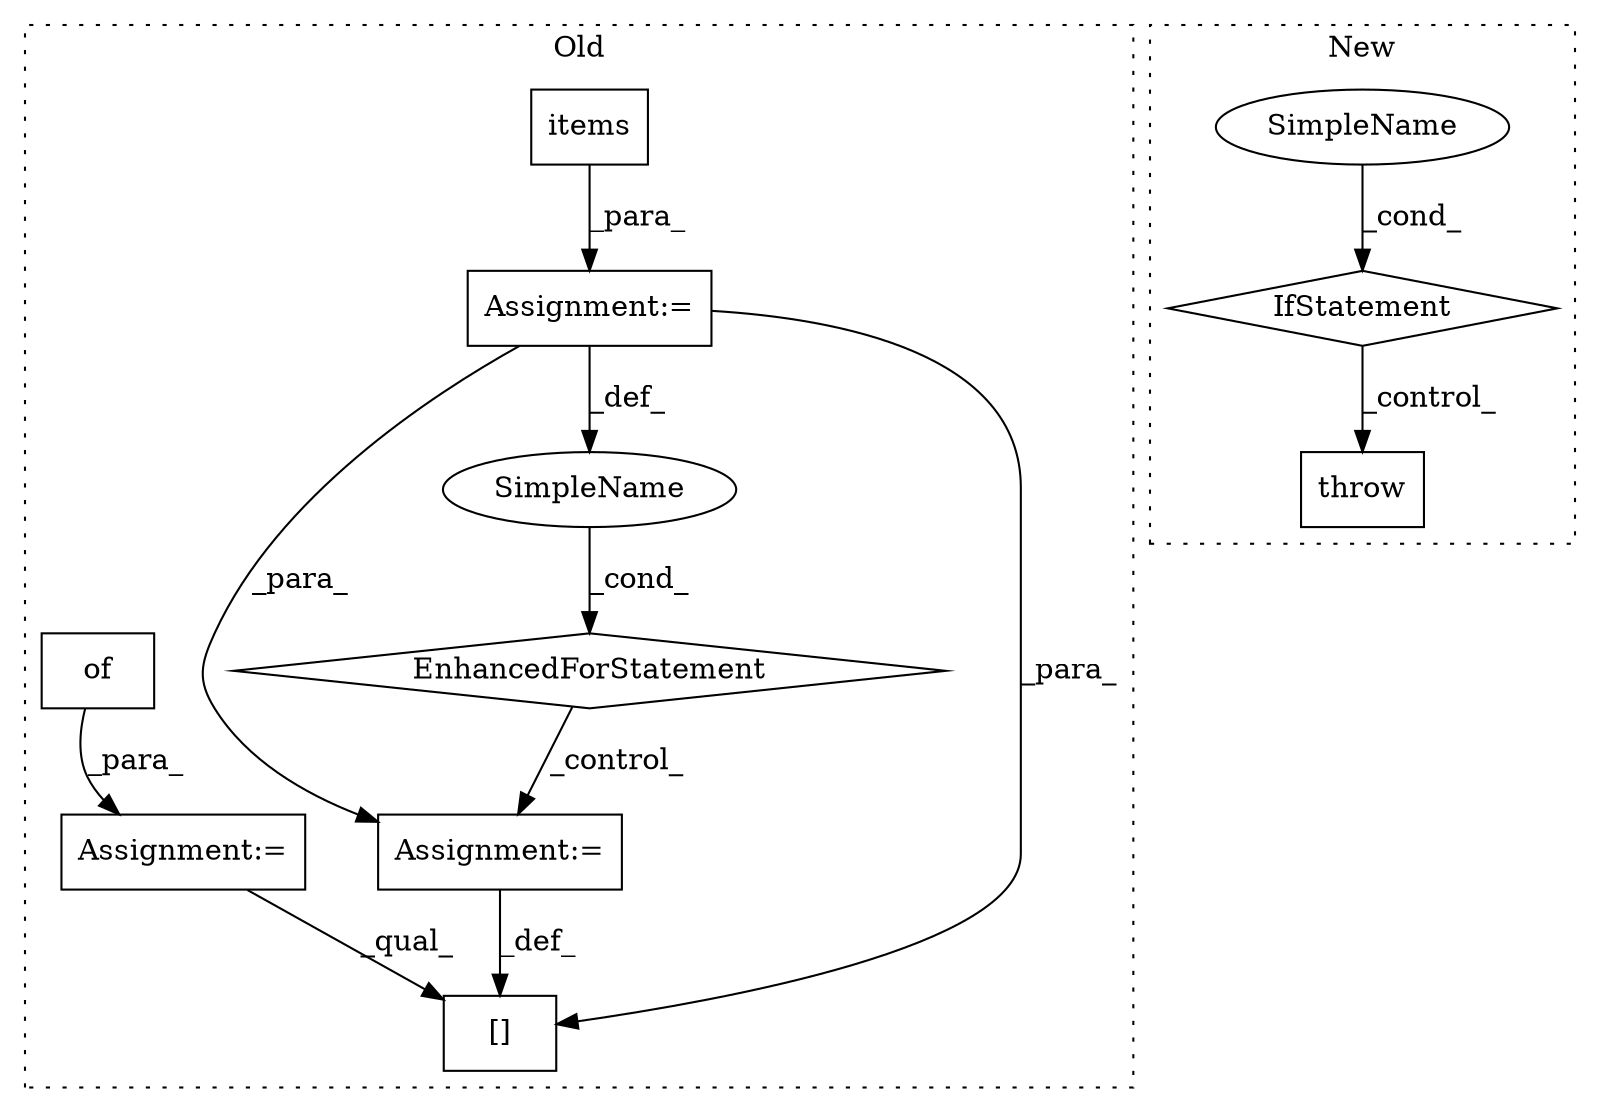 digraph G {
subgraph cluster0 {
1 [label="items" a="32" s="1370" l="7" shape="box"];
3 [label="Assignment:=" a="7" s="1285,1377" l="63,2" shape="box"];
4 [label="EnhancedForStatement" a="70" s="1285,1377" l="63,2" shape="diamond"];
7 [label="Assignment:=" a="7" s="1402" l="14" shape="box"];
8 [label="SimpleName" a="42" s="1352" l="1" shape="ellipse"];
9 [label="[]" a="2" s="1387,1401" l="8,1" shape="box"];
10 [label="Assignment:=" a="7" s="1270" l="1" shape="box"];
11 [label="of" a="32" s="1275" l="4" shape="box"];
label = "Old";
style="dotted";
}
subgraph cluster1 {
2 [label="throw" a="53" s="1979" l="6" shape="box"];
5 [label="IfStatement" a="25" s="1895,1967" l="4,2" shape="diamond"];
6 [label="SimpleName" a="42" s="" l="" shape="ellipse"];
label = "New";
style="dotted";
}
1 -> 3 [label="_para_"];
3 -> 7 [label="_para_"];
3 -> 8 [label="_def_"];
3 -> 9 [label="_para_"];
4 -> 7 [label="_control_"];
5 -> 2 [label="_control_"];
6 -> 5 [label="_cond_"];
7 -> 9 [label="_def_"];
8 -> 4 [label="_cond_"];
10 -> 9 [label="_qual_"];
11 -> 10 [label="_para_"];
}
